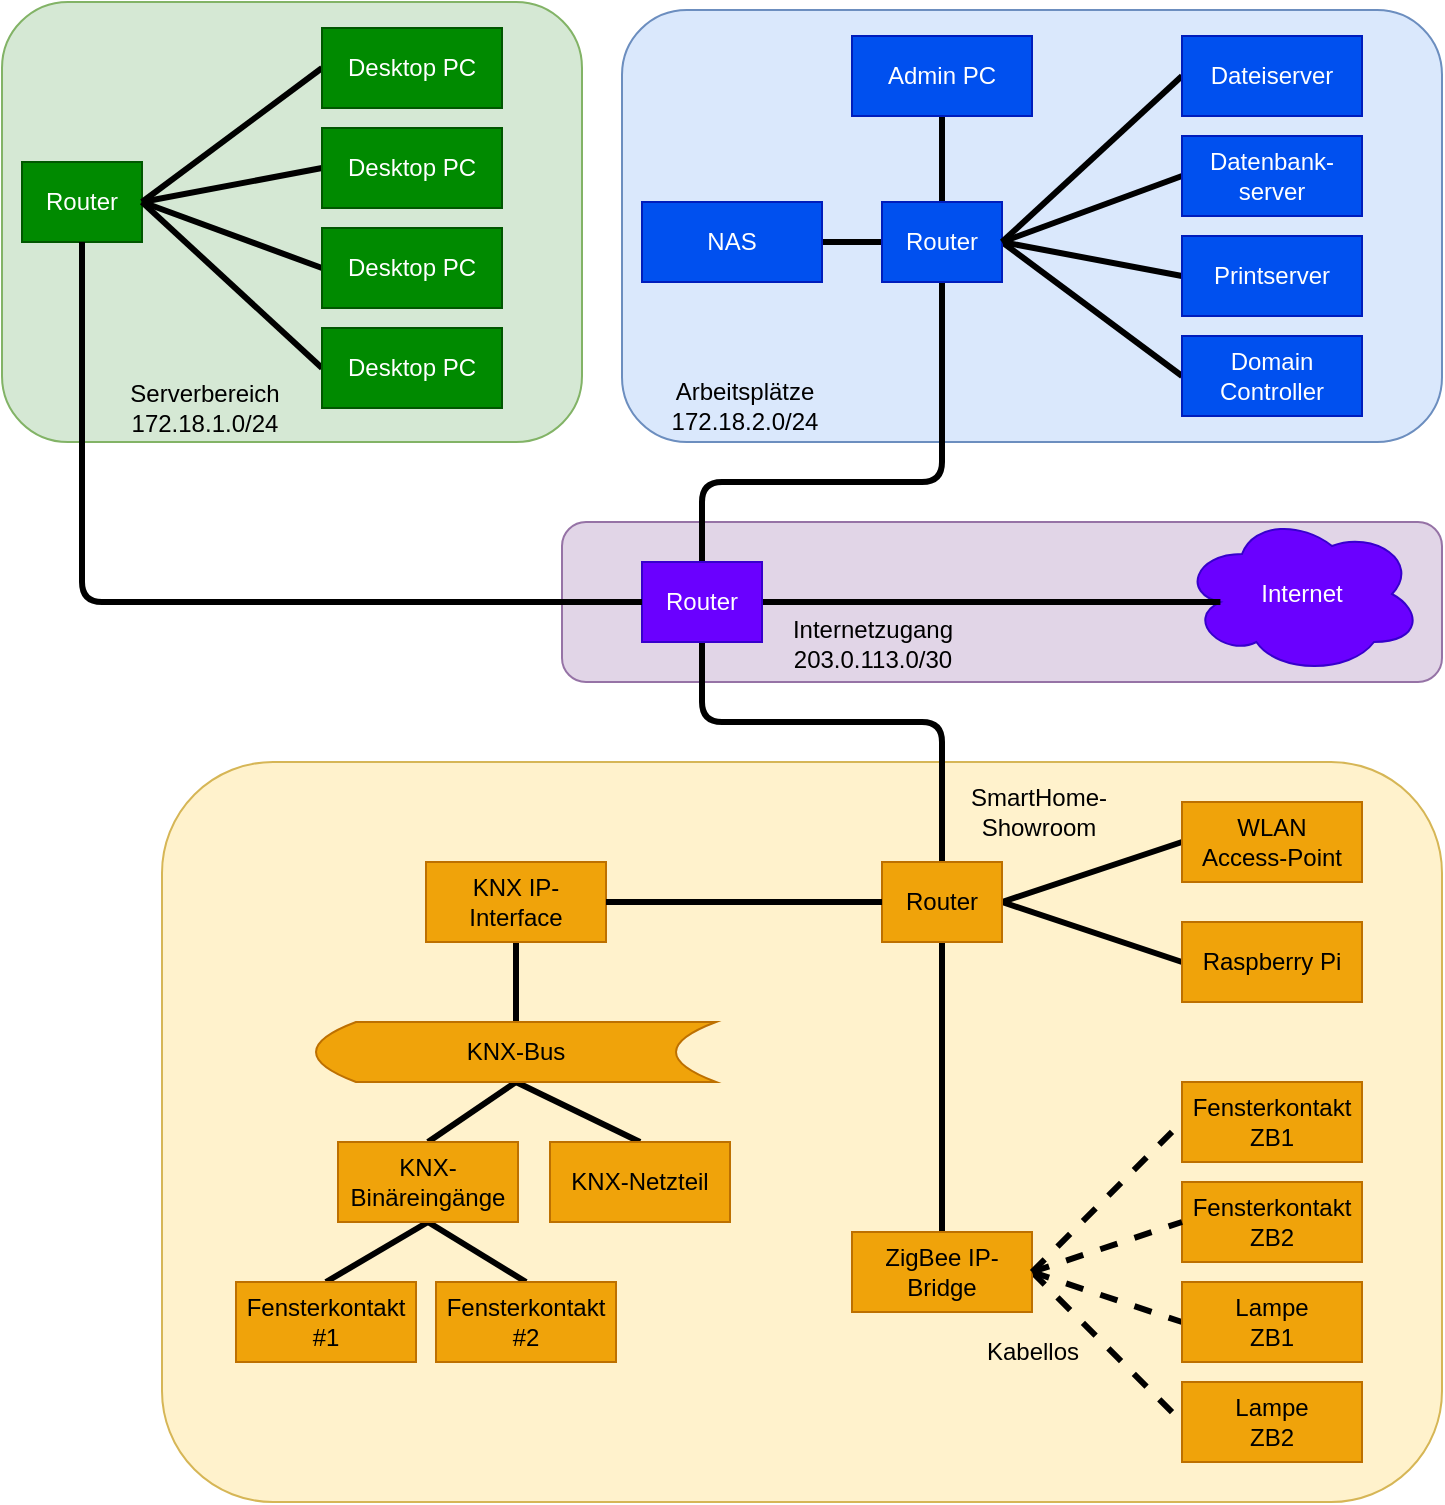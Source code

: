 <mxfile>
    <diagram id="4-9qEDdkBnMdh5SvIpzf" name="Seite-1">
        <mxGraphModel dx="1206" dy="1776" grid="1" gridSize="10" guides="1" tooltips="1" connect="1" arrows="1" fold="1" page="1" pageScale="1" pageWidth="827" pageHeight="1169" math="0" shadow="0">
            <root>
                <mxCell id="0"/>
                <mxCell id="1" parent="0"/>
                <mxCell id="61" value="" style="rounded=1;whiteSpace=wrap;html=1;fillColor=#fff2cc;strokeColor=#d6b656;" parent="1" vertex="1">
                    <mxGeometry x="40" y="220" width="640" height="370" as="geometry"/>
                </mxCell>
                <mxCell id="31" value="" style="rounded=1;whiteSpace=wrap;html=1;fillColor=#dae8fc;strokeColor=#6c8ebf;" parent="1" vertex="1">
                    <mxGeometry x="270" y="-156" width="410" height="216" as="geometry"/>
                </mxCell>
                <mxCell id="29" value="" style="rounded=1;whiteSpace=wrap;html=1;fillColor=#e1d5e7;strokeColor=#9673a6;" parent="1" vertex="1">
                    <mxGeometry x="240" y="100" width="440" height="80" as="geometry"/>
                </mxCell>
                <mxCell id="3" value="Internet" style="ellipse;shape=cloud;whiteSpace=wrap;html=1;fillColor=#6a00ff;strokeColor=#3700CC;fontColor=#ffffff;" parent="1" vertex="1">
                    <mxGeometry x="550" y="96" width="120" height="80" as="geometry"/>
                </mxCell>
                <mxCell id="7" style="edgeStyle=none;html=1;exitX=1;exitY=0.5;exitDx=0;exitDy=0;entryX=0.16;entryY=0.55;entryDx=0;entryDy=0;entryPerimeter=0;endArrow=none;endFill=0;strokeWidth=3;" parent="1" source="6" target="3" edge="1">
                    <mxGeometry relative="1" as="geometry"/>
                </mxCell>
                <mxCell id="27" style="edgeStyle=none;html=1;exitX=0.5;exitY=0;exitDx=0;exitDy=0;entryX=0.5;entryY=1;entryDx=0;entryDy=0;strokeWidth=3;endArrow=none;endFill=0;" parent="1" source="6" target="18" edge="1">
                    <mxGeometry relative="1" as="geometry">
                        <Array as="points">
                            <mxPoint x="310" y="80"/>
                            <mxPoint x="430" y="80"/>
                        </Array>
                    </mxGeometry>
                </mxCell>
                <mxCell id="49" style="edgeStyle=none;html=1;exitX=0.5;exitY=1;exitDx=0;exitDy=0;entryX=0.5;entryY=0;entryDx=0;entryDy=0;strokeWidth=3;endArrow=none;endFill=0;" parent="1" source="6" target="39" edge="1">
                    <mxGeometry relative="1" as="geometry">
                        <Array as="points">
                            <mxPoint x="310" y="200"/>
                            <mxPoint x="430" y="200"/>
                        </Array>
                    </mxGeometry>
                </mxCell>
                <mxCell id="6" value="Router" style="rounded=0;whiteSpace=wrap;html=1;fillColor=#6a00ff;strokeColor=#3700CC;fontColor=#ffffff;" parent="1" vertex="1">
                    <mxGeometry x="280" y="120" width="60" height="40" as="geometry"/>
                </mxCell>
                <mxCell id="23" style="edgeStyle=none;html=1;exitX=1;exitY=0.5;exitDx=0;exitDy=0;entryX=0;entryY=0.5;entryDx=0;entryDy=0;strokeWidth=3;endArrow=none;endFill=0;" parent="1" source="18" target="22" edge="1">
                    <mxGeometry relative="1" as="geometry"/>
                </mxCell>
                <mxCell id="24" style="edgeStyle=none;html=1;exitX=1;exitY=0.5;exitDx=0;exitDy=0;entryX=0;entryY=0.5;entryDx=0;entryDy=0;strokeWidth=3;endArrow=none;endFill=0;" parent="1" source="18" target="19" edge="1">
                    <mxGeometry relative="1" as="geometry"/>
                </mxCell>
                <mxCell id="35" style="edgeStyle=none;html=1;exitX=0.5;exitY=0;exitDx=0;exitDy=0;entryX=0.5;entryY=1;entryDx=0;entryDy=0;strokeWidth=3;endArrow=none;endFill=0;" parent="1" source="18" target="34" edge="1">
                    <mxGeometry relative="1" as="geometry"/>
                </mxCell>
                <mxCell id="37" style="edgeStyle=none;html=1;exitX=0;exitY=0.5;exitDx=0;exitDy=0;strokeWidth=3;endArrow=none;endFill=0;" parent="1" source="18" target="36" edge="1">
                    <mxGeometry relative="1" as="geometry"/>
                </mxCell>
                <mxCell id="18" value="Router" style="rounded=0;whiteSpace=wrap;html=1;fillColor=#0050ef;strokeColor=#001DBC;fontColor=#ffffff;" parent="1" vertex="1">
                    <mxGeometry x="400" y="-60" width="60" height="40" as="geometry"/>
                </mxCell>
                <mxCell id="19" value="Printserver" style="rounded=0;whiteSpace=wrap;html=1;fillColor=#0050ef;strokeColor=#001DBC;fontColor=#ffffff;" parent="1" vertex="1">
                    <mxGeometry x="550" y="-43" width="90" height="40" as="geometry"/>
                </mxCell>
                <mxCell id="25" style="edgeStyle=none;html=1;exitX=0;exitY=0.5;exitDx=0;exitDy=0;strokeWidth=3;endArrow=none;endFill=0;entryX=1;entryY=0.5;entryDx=0;entryDy=0;" parent="1" source="20" target="18" edge="1">
                    <mxGeometry relative="1" as="geometry">
                        <mxPoint x="460" y="40" as="targetPoint"/>
                    </mxGeometry>
                </mxCell>
                <mxCell id="20" value="Datenbank-server" style="rounded=0;whiteSpace=wrap;html=1;fillColor=#0050ef;strokeColor=#001DBC;fontColor=#ffffff;" parent="1" vertex="1">
                    <mxGeometry x="550" y="-93" width="90" height="40" as="geometry"/>
                </mxCell>
                <mxCell id="26" style="edgeStyle=none;html=1;exitX=0;exitY=0.5;exitDx=0;exitDy=0;strokeWidth=3;endArrow=none;endFill=0;entryX=1;entryY=0.5;entryDx=0;entryDy=0;" parent="1" source="21" target="18" edge="1">
                    <mxGeometry relative="1" as="geometry">
                        <mxPoint x="460" y="40" as="targetPoint"/>
                    </mxGeometry>
                </mxCell>
                <mxCell id="21" value="Dateiserver" style="rounded=0;whiteSpace=wrap;html=1;fillColor=#0050ef;strokeColor=#001DBC;fontColor=#ffffff;" parent="1" vertex="1">
                    <mxGeometry x="550" y="-143" width="90" height="40" as="geometry"/>
                </mxCell>
                <mxCell id="22" value="Domain Controller" style="rounded=0;whiteSpace=wrap;html=1;fillColor=#0050ef;strokeColor=#001DBC;fontColor=#ffffff;" parent="1" vertex="1">
                    <mxGeometry x="550" y="7" width="90" height="40" as="geometry"/>
                </mxCell>
                <mxCell id="34" value="Admin PC" style="rounded=0;whiteSpace=wrap;html=1;fillColor=#0050ef;strokeColor=#001DBC;fontColor=#ffffff;" parent="1" vertex="1">
                    <mxGeometry x="385" y="-143" width="90" height="40" as="geometry"/>
                </mxCell>
                <mxCell id="36" value="NAS" style="rounded=0;whiteSpace=wrap;html=1;fillColor=#0050ef;strokeColor=#001DBC;fontColor=#ffffff;" parent="1" vertex="1">
                    <mxGeometry x="280" y="-60" width="90" height="40" as="geometry"/>
                </mxCell>
                <mxCell id="32" value="" style="rounded=1;whiteSpace=wrap;html=1;fillColor=#d5e8d4;strokeColor=#82b366;" parent="1" vertex="1">
                    <mxGeometry x="-40" y="-160" width="290" height="220" as="geometry"/>
                </mxCell>
                <mxCell id="8" value="Router" style="rounded=0;whiteSpace=wrap;html=1;fillColor=#008a00;strokeColor=#005700;fontColor=#ffffff;" parent="1" vertex="1">
                    <mxGeometry x="-30" y="-80" width="60" height="40" as="geometry"/>
                </mxCell>
                <mxCell id="15" style="edgeStyle=none;html=1;exitX=0;exitY=0.5;exitDx=0;exitDy=0;strokeWidth=3;endArrow=none;endFill=0;entryX=1;entryY=0.5;entryDx=0;entryDy=0;" parent="1" source="9" target="8" edge="1">
                    <mxGeometry relative="1" as="geometry">
                        <mxPoint x="30" y="-140" as="targetPoint"/>
                    </mxGeometry>
                </mxCell>
                <mxCell id="9" value="Desktop PC" style="rounded=0;whiteSpace=wrap;html=1;fillColor=#008a00;strokeColor=#005700;fontColor=#ffffff;" parent="1" vertex="1">
                    <mxGeometry x="120" y="-47" width="90" height="40" as="geometry"/>
                </mxCell>
                <mxCell id="14" style="edgeStyle=none;html=1;exitX=0;exitY=0.5;exitDx=0;exitDy=0;strokeWidth=3;endArrow=none;endFill=0;entryX=1;entryY=0.5;entryDx=0;entryDy=0;" parent="1" source="10" target="8" edge="1">
                    <mxGeometry relative="1" as="geometry">
                        <mxPoint x="30" y="-140" as="targetPoint"/>
                    </mxGeometry>
                </mxCell>
                <mxCell id="10" value="Desktop PC" style="rounded=0;whiteSpace=wrap;html=1;fillColor=#008a00;strokeColor=#005700;fontColor=#ffffff;" parent="1" vertex="1">
                    <mxGeometry x="120" y="-97" width="90" height="40" as="geometry"/>
                </mxCell>
                <mxCell id="13" style="edgeStyle=none;html=1;exitX=0;exitY=0.5;exitDx=0;exitDy=0;entryX=1;entryY=0.5;entryDx=0;entryDy=0;strokeWidth=3;endArrow=none;endFill=0;" parent="1" source="11" target="8" edge="1">
                    <mxGeometry relative="1" as="geometry"/>
                </mxCell>
                <mxCell id="11" value="Desktop PC" style="rounded=0;whiteSpace=wrap;html=1;fillColor=#008a00;strokeColor=#005700;fontColor=#ffffff;" parent="1" vertex="1">
                    <mxGeometry x="120" y="-147" width="90" height="40" as="geometry"/>
                </mxCell>
                <mxCell id="16" style="edgeStyle=none;html=1;exitX=0;exitY=0.5;exitDx=0;exitDy=0;entryX=1;entryY=0.5;entryDx=0;entryDy=0;strokeWidth=3;endArrow=none;endFill=0;" parent="1" source="12" target="8" edge="1">
                    <mxGeometry relative="1" as="geometry"/>
                </mxCell>
                <mxCell id="12" value="Desktop PC" style="rounded=0;whiteSpace=wrap;html=1;fillColor=#008a00;strokeColor=#005700;fontColor=#ffffff;" parent="1" vertex="1">
                    <mxGeometry x="120" y="3" width="90" height="40" as="geometry"/>
                </mxCell>
                <mxCell id="17" style="edgeStyle=none;html=1;strokeWidth=3;endArrow=none;endFill=0;exitX=0;exitY=0.5;exitDx=0;exitDy=0;entryX=0.5;entryY=1;entryDx=0;entryDy=0;" parent="1" source="6" target="8" edge="1">
                    <mxGeometry relative="1" as="geometry">
                        <mxPoint as="targetPoint"/>
                        <Array as="points">
                            <mxPoint y="140"/>
                        </Array>
                    </mxGeometry>
                </mxCell>
                <mxCell id="44" style="edgeStyle=none;html=1;exitX=1;exitY=0.5;exitDx=0;exitDy=0;entryX=0;entryY=0.5;entryDx=0;entryDy=0;strokeWidth=3;endArrow=none;endFill=0;" parent="1" source="39" target="40" edge="1">
                    <mxGeometry relative="1" as="geometry"/>
                </mxCell>
                <mxCell id="45" style="edgeStyle=none;html=1;exitX=1;exitY=0.5;exitDx=0;exitDy=0;entryX=0;entryY=0.5;entryDx=0;entryDy=0;strokeWidth=3;endArrow=none;endFill=0;" parent="1" source="39" target="42" edge="1">
                    <mxGeometry relative="1" as="geometry"/>
                </mxCell>
                <mxCell id="64" style="edgeStyle=none;html=1;exitX=0.5;exitY=1;exitDx=0;exitDy=0;entryX=0.5;entryY=0;entryDx=0;entryDy=0;strokeWidth=3;endArrow=none;endFill=0;" parent="1" source="39" target="63" edge="1">
                    <mxGeometry relative="1" as="geometry">
                        <Array as="points">
                            <mxPoint x="430" y="350"/>
                            <mxPoint x="430" y="390"/>
                        </Array>
                    </mxGeometry>
                </mxCell>
                <mxCell id="39" value="Router" style="rounded=0;whiteSpace=wrap;html=1;fillColor=#f0a30a;strokeColor=#BD7000;fontColor=#000000;" parent="1" vertex="1">
                    <mxGeometry x="400" y="270" width="60" height="40" as="geometry"/>
                </mxCell>
                <mxCell id="40" value="WLAN&lt;br&gt;Access-Point" style="rounded=0;whiteSpace=wrap;html=1;fillColor=#f0a30a;strokeColor=#BD7000;fontColor=#000000;" parent="1" vertex="1">
                    <mxGeometry x="550" y="240" width="90" height="40" as="geometry"/>
                </mxCell>
                <mxCell id="42" value="Raspberry Pi" style="rounded=0;whiteSpace=wrap;html=1;fillColor=#f0a30a;strokeColor=#BD7000;fontColor=#000000;" parent="1" vertex="1">
                    <mxGeometry x="550" y="300" width="90" height="40" as="geometry"/>
                </mxCell>
                <mxCell id="51" style="edgeStyle=none;html=1;exitX=0.5;exitY=1;exitDx=0;exitDy=0;entryX=0.5;entryY=0;entryDx=0;entryDy=0;strokeWidth=3;endArrow=none;endFill=0;" parent="1" source="46" target="50" edge="1">
                    <mxGeometry relative="1" as="geometry"/>
                </mxCell>
                <mxCell id="46" value="KNX IP-Interface" style="rounded=0;whiteSpace=wrap;html=1;fillColor=#f0a30a;strokeColor=#BD7000;fontColor=#000000;" parent="1" vertex="1">
                    <mxGeometry x="172" y="270" width="90" height="40" as="geometry"/>
                </mxCell>
                <mxCell id="55" style="edgeStyle=none;html=1;exitX=0.5;exitY=1;exitDx=0;exitDy=0;entryX=0.5;entryY=0;entryDx=0;entryDy=0;strokeWidth=3;endArrow=none;endFill=0;" parent="1" source="50" target="54" edge="1">
                    <mxGeometry relative="1" as="geometry"/>
                </mxCell>
                <mxCell id="56" style="edgeStyle=none;html=1;exitX=0.5;exitY=1;exitDx=0;exitDy=0;entryX=0.5;entryY=0;entryDx=0;entryDy=0;strokeWidth=3;endArrow=none;endFill=0;" parent="1" source="50" target="53" edge="1">
                    <mxGeometry relative="1" as="geometry"/>
                </mxCell>
                <mxCell id="50" value="KNX-Bus" style="shape=dataStorage;whiteSpace=wrap;html=1;fixedSize=1;fillColor=#f0a30a;strokeColor=#BD7000;fontColor=#000000;" parent="1" vertex="1">
                    <mxGeometry x="117" y="350" width="200" height="30" as="geometry"/>
                </mxCell>
                <mxCell id="53" value="KNX-Netzteil" style="rounded=0;whiteSpace=wrap;html=1;fillColor=#f0a30a;strokeColor=#BD7000;fontColor=#000000;" parent="1" vertex="1">
                    <mxGeometry x="234" y="410" width="90" height="40" as="geometry"/>
                </mxCell>
                <mxCell id="59" style="edgeStyle=none;html=1;exitX=0.5;exitY=1;exitDx=0;exitDy=0;entryX=0.5;entryY=0;entryDx=0;entryDy=0;strokeWidth=3;endArrow=none;endFill=0;" parent="1" source="54" target="57" edge="1">
                    <mxGeometry relative="1" as="geometry"/>
                </mxCell>
                <mxCell id="60" style="edgeStyle=none;html=1;exitX=0.5;exitY=1;exitDx=0;exitDy=0;entryX=0.5;entryY=0;entryDx=0;entryDy=0;strokeWidth=3;endArrow=none;endFill=0;" parent="1" source="54" target="58" edge="1">
                    <mxGeometry relative="1" as="geometry"/>
                </mxCell>
                <mxCell id="54" value="KNX-Binäreingänge" style="rounded=0;whiteSpace=wrap;html=1;fillColor=#f0a30a;strokeColor=#BD7000;fontColor=#000000;" parent="1" vertex="1">
                    <mxGeometry x="128" y="410" width="90" height="40" as="geometry"/>
                </mxCell>
                <mxCell id="57" value="Fensterkontakt #2" style="rounded=0;whiteSpace=wrap;html=1;fillColor=#f0a30a;strokeColor=#BD7000;fontColor=#000000;" parent="1" vertex="1">
                    <mxGeometry x="177" y="480" width="90" height="40" as="geometry"/>
                </mxCell>
                <mxCell id="58" value="Fensterkontakt #1" style="rounded=0;whiteSpace=wrap;html=1;fillColor=#f0a30a;strokeColor=#BD7000;fontColor=#000000;" parent="1" vertex="1">
                    <mxGeometry x="77" y="480" width="90" height="40" as="geometry"/>
                </mxCell>
                <mxCell id="72" style="edgeStyle=none;html=1;exitX=1;exitY=0.5;exitDx=0;exitDy=0;entryX=0;entryY=0.5;entryDx=0;entryDy=0;strokeWidth=3;endArrow=none;endFill=0;dashed=1;" parent="1" source="63" target="70" edge="1">
                    <mxGeometry relative="1" as="geometry"/>
                </mxCell>
                <mxCell id="73" style="edgeStyle=none;html=1;exitX=1;exitY=0.5;exitDx=0;exitDy=0;entryX=0;entryY=0.5;entryDx=0;entryDy=0;strokeWidth=3;endArrow=none;endFill=0;dashed=1;" parent="1" source="63" target="71" edge="1">
                    <mxGeometry relative="1" as="geometry"/>
                </mxCell>
                <mxCell id="63" value="ZigBee IP-Bridge" style="rounded=0;whiteSpace=wrap;html=1;fillColor=#f0a30a;strokeColor=#BD7000;fontColor=#000000;" parent="1" vertex="1">
                    <mxGeometry x="385" y="455" width="90" height="40" as="geometry"/>
                </mxCell>
                <mxCell id="70" value="Lampe&lt;br&gt;ZB1" style="rounded=0;whiteSpace=wrap;html=1;fillColor=#f0a30a;strokeColor=#BD7000;fontColor=#000000;" parent="1" vertex="1">
                    <mxGeometry x="550" y="480" width="90" height="40" as="geometry"/>
                </mxCell>
                <mxCell id="71" value="Lampe&lt;br&gt;ZB2" style="rounded=0;whiteSpace=wrap;html=1;fillColor=#f0a30a;strokeColor=#BD7000;fontColor=#000000;" parent="1" vertex="1">
                    <mxGeometry x="550" y="530" width="90" height="40" as="geometry"/>
                </mxCell>
                <mxCell id="74" value="Serverbereich&lt;br&gt;172.18.1.0/24" style="text;html=1;strokeColor=none;fillColor=none;align=center;verticalAlign=middle;whiteSpace=wrap;rounded=0;" parent="1" vertex="1">
                    <mxGeometry x="20" y="28" width="83" height="30" as="geometry"/>
                </mxCell>
                <mxCell id="78" value="Arbeitsplätze 172.18.2.0/24" style="text;html=1;strokeColor=none;fillColor=none;align=center;verticalAlign=middle;whiteSpace=wrap;rounded=0;" parent="1" vertex="1">
                    <mxGeometry x="290" y="27" width="83" height="30" as="geometry"/>
                </mxCell>
                <mxCell id="79" value="Internetzugang&lt;br&gt;203.0.113.0/30" style="text;html=1;strokeColor=none;fillColor=none;align=center;verticalAlign=middle;whiteSpace=wrap;rounded=0;" parent="1" vertex="1">
                    <mxGeometry x="354" y="146" width="83" height="30" as="geometry"/>
                </mxCell>
                <mxCell id="83" value="SmartHome-Showroom" style="text;html=1;strokeColor=none;fillColor=none;align=center;verticalAlign=middle;whiteSpace=wrap;rounded=0;" parent="1" vertex="1">
                    <mxGeometry x="437" y="230" width="83" height="30" as="geometry"/>
                </mxCell>
                <mxCell id="88" style="edgeStyle=none;html=1;exitX=1;exitY=0.5;exitDx=0;exitDy=0;strokeWidth=3;endArrow=none;endFill=0;entryX=0;entryY=0.5;entryDx=0;entryDy=0;" parent="1" source="46" target="39" edge="1">
                    <mxGeometry relative="1" as="geometry">
                        <mxPoint x="470" y="300" as="sourcePoint"/>
                        <mxPoint x="400" y="290" as="targetPoint"/>
                        <Array as="points"/>
                    </mxGeometry>
                </mxCell>
                <mxCell id="89" value="Fensterkontakt ZB1" style="rounded=0;whiteSpace=wrap;html=1;fillColor=#f0a30a;strokeColor=#BD7000;fontColor=#000000;" parent="1" vertex="1">
                    <mxGeometry x="550" y="380" width="90" height="40" as="geometry"/>
                </mxCell>
                <mxCell id="90" value="Fensterkontakt ZB2" style="rounded=0;whiteSpace=wrap;html=1;fillColor=#f0a30a;strokeColor=#BD7000;fontColor=#000000;" parent="1" vertex="1">
                    <mxGeometry x="550" y="430" width="90" height="40" as="geometry"/>
                </mxCell>
                <mxCell id="91" style="edgeStyle=none;html=1;exitX=1;exitY=0.5;exitDx=0;exitDy=0;entryX=0;entryY=0.5;entryDx=0;entryDy=0;strokeWidth=3;endArrow=none;endFill=0;dashed=1;" parent="1" source="63" target="90" edge="1">
                    <mxGeometry relative="1" as="geometry">
                        <mxPoint x="485" y="485" as="sourcePoint"/>
                        <mxPoint x="560" y="510" as="targetPoint"/>
                    </mxGeometry>
                </mxCell>
                <mxCell id="92" style="edgeStyle=none;html=1;exitX=1;exitY=0.5;exitDx=0;exitDy=0;entryX=0;entryY=0.5;entryDx=0;entryDy=0;strokeWidth=3;endArrow=none;endFill=0;dashed=1;" parent="1" source="63" target="89" edge="1">
                    <mxGeometry relative="1" as="geometry">
                        <mxPoint x="485" y="485" as="sourcePoint"/>
                        <mxPoint x="560" y="460" as="targetPoint"/>
                    </mxGeometry>
                </mxCell>
                <mxCell id="93" value="Kabellos" style="text;html=1;strokeColor=none;fillColor=none;align=center;verticalAlign=middle;whiteSpace=wrap;rounded=0;" parent="1" vertex="1">
                    <mxGeometry x="433.5" y="500" width="83" height="30" as="geometry"/>
                </mxCell>
            </root>
        </mxGraphModel>
    </diagram>
</mxfile>